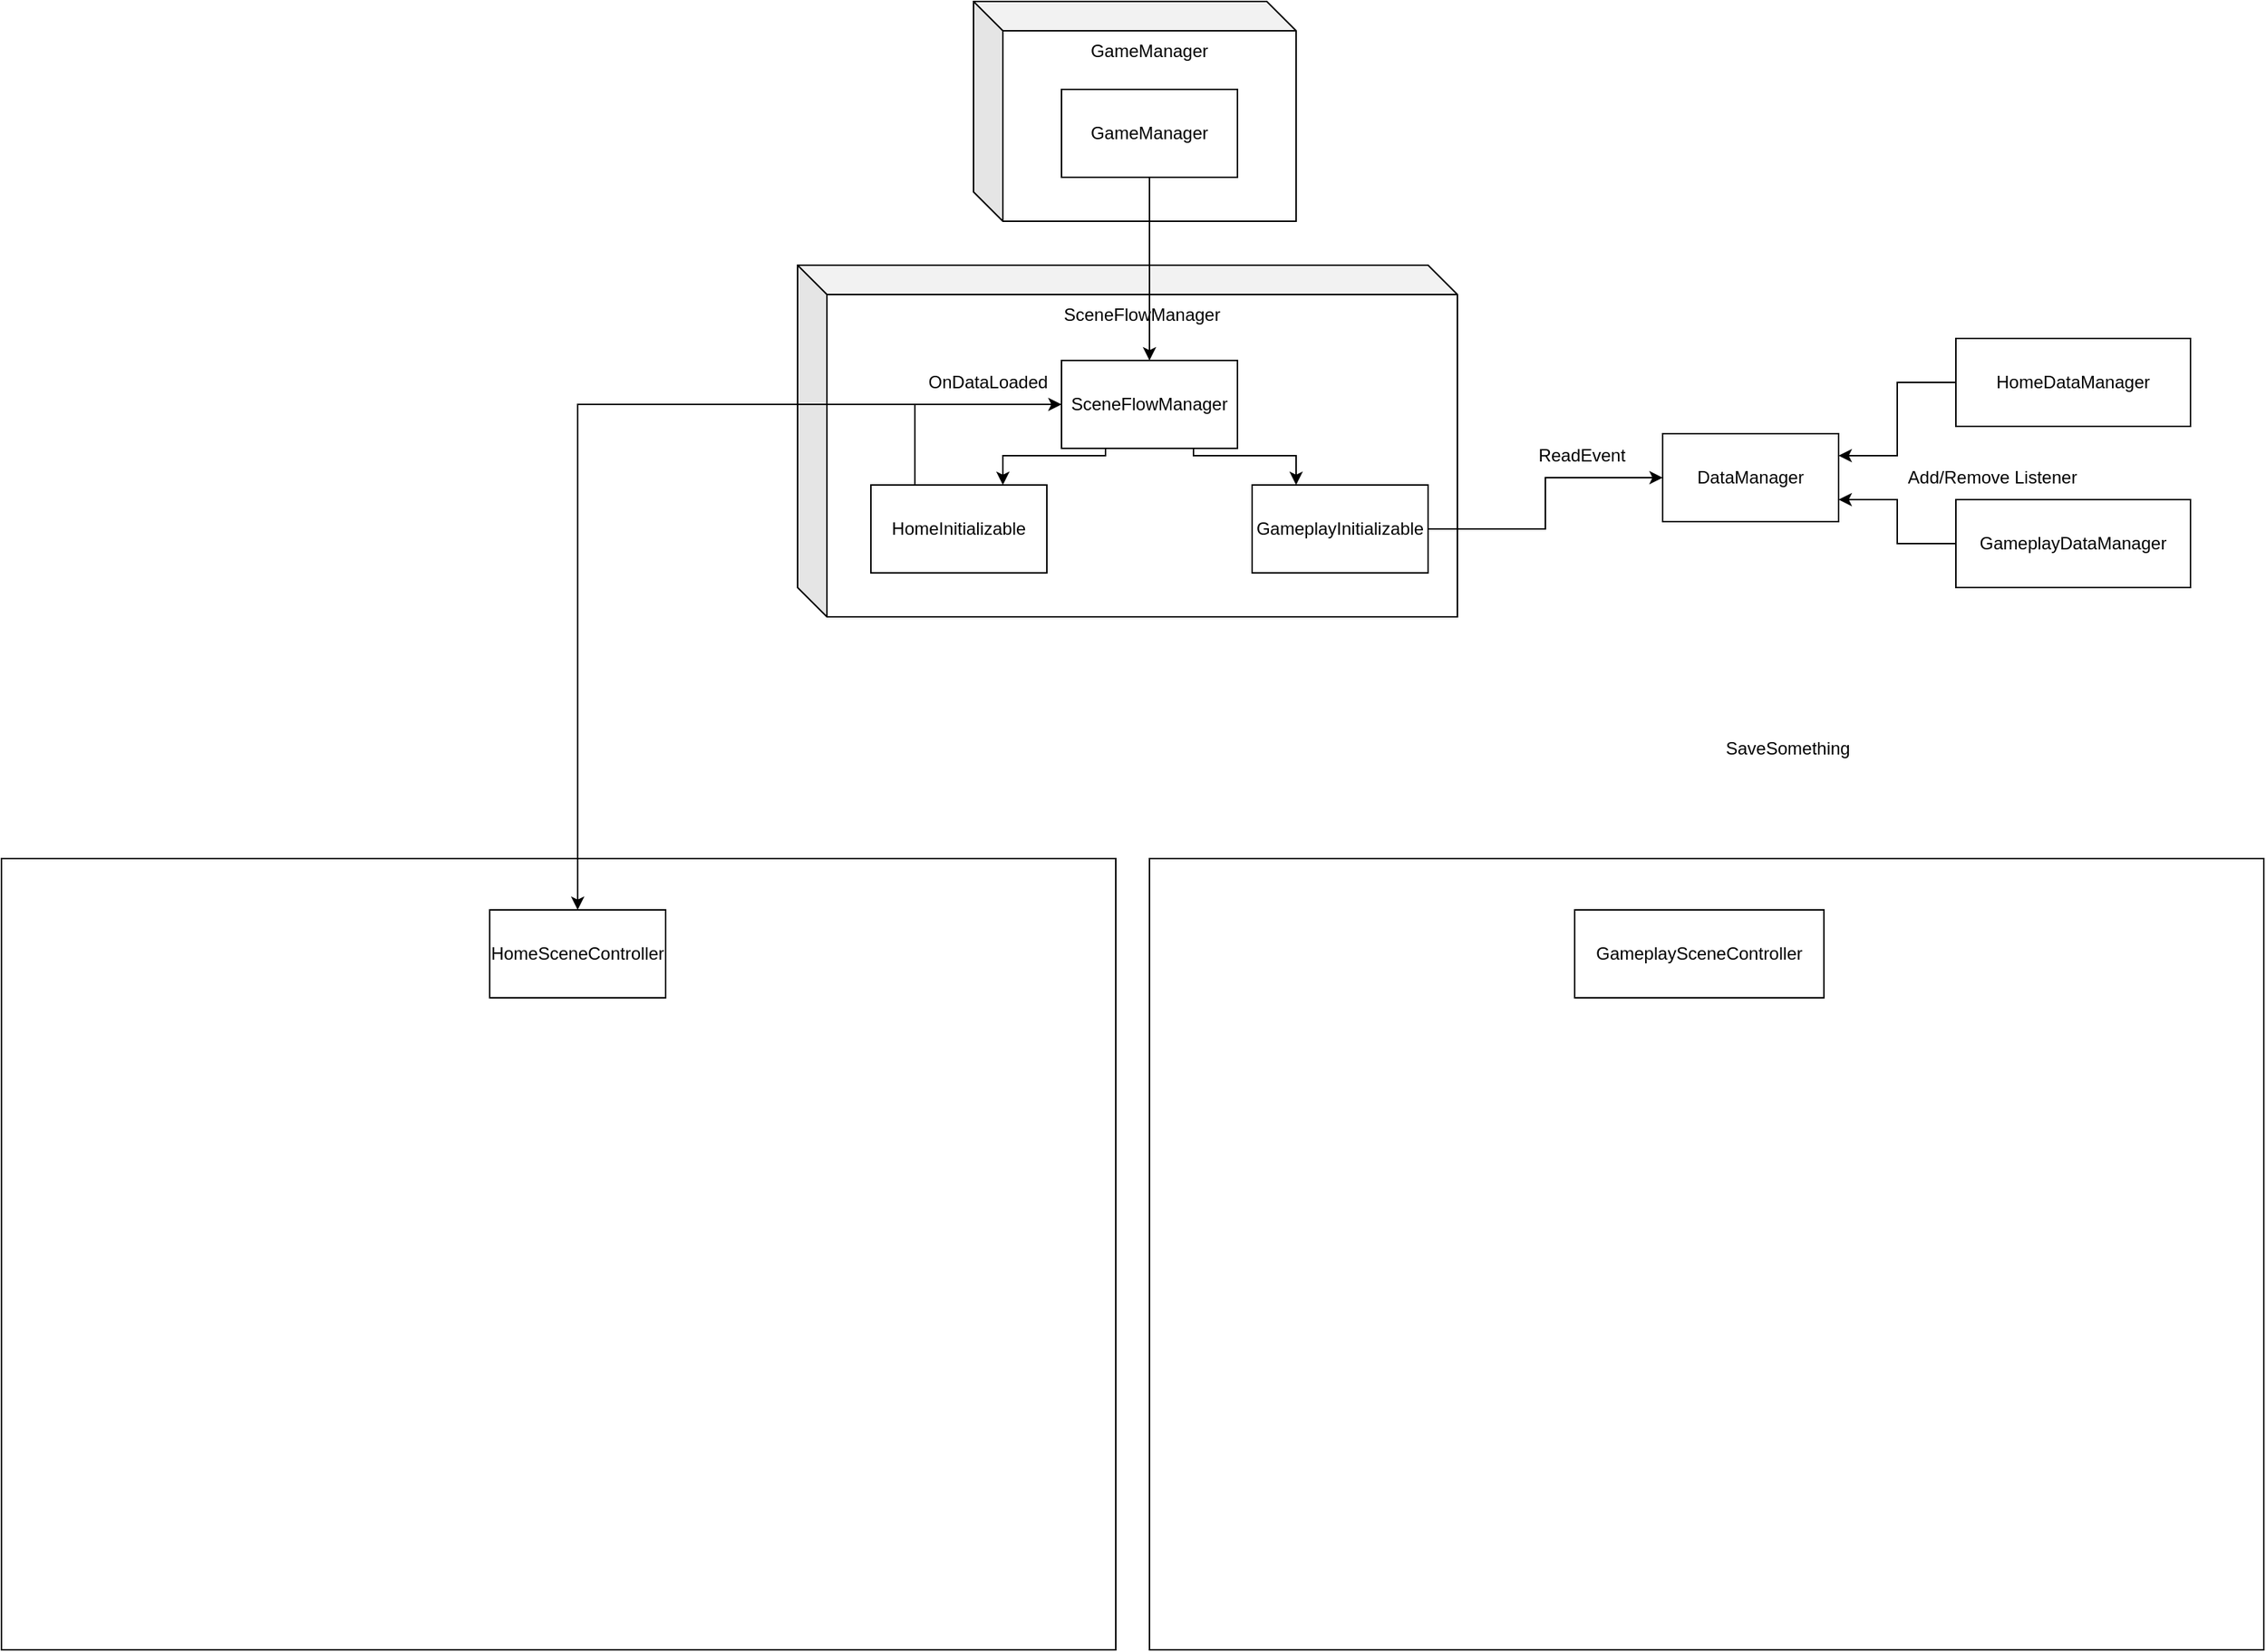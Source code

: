<mxfile version="14.6.13" type="device"><diagram id="EXD_DR4jXGKZF6h_pSeY" name="Página-1"><mxGraphModel dx="1673" dy="2127" grid="1" gridSize="10" guides="1" tooltips="1" connect="1" arrows="1" fold="1" page="1" pageScale="1" pageWidth="827" pageHeight="1169" math="0" shadow="0"><root><mxCell id="0"/><mxCell id="1" parent="0"/><mxCell id="3XLgkQfPALA7QHC0QRUy-8" value="SceneFlowManager&lt;br&gt;" style="shape=cube;whiteSpace=wrap;html=1;boundedLbl=1;backgroundOutline=1;darkOpacity=0.05;darkOpacity2=0.1;verticalAlign=top;" vertex="1" parent="1"><mxGeometry x="610" y="-90" width="450" height="240" as="geometry"/></mxCell><mxCell id="3XLgkQfPALA7QHC0QRUy-7" value="GameManager&lt;br&gt;&lt;br&gt;" style="shape=cube;whiteSpace=wrap;html=1;boundedLbl=1;backgroundOutline=1;darkOpacity=0.05;darkOpacity2=0.1;verticalAlign=top;" vertex="1" parent="1"><mxGeometry x="730" y="-270" width="220" height="150" as="geometry"/></mxCell><mxCell id="3XLgkQfPALA7QHC0QRUy-2" value="" style="rounded=0;whiteSpace=wrap;html=1;" vertex="1" parent="1"><mxGeometry x="67" y="315" width="760" height="540" as="geometry"/></mxCell><mxCell id="3XLgkQfPALA7QHC0QRUy-1" value="HomeSceneController&lt;br&gt;" style="rounded=0;whiteSpace=wrap;html=1;" vertex="1" parent="1"><mxGeometry x="400" y="350" width="120" height="60" as="geometry"/></mxCell><mxCell id="3XLgkQfPALA7QHC0QRUy-11" style="edgeStyle=orthogonalEdgeStyle;rounded=0;orthogonalLoop=1;jettySize=auto;html=1;exitX=0.5;exitY=1;exitDx=0;exitDy=0;entryX=0.5;entryY=0;entryDx=0;entryDy=0;" edge="1" parent="1" source="3XLgkQfPALA7QHC0QRUy-3" target="3XLgkQfPALA7QHC0QRUy-4"><mxGeometry relative="1" as="geometry"/></mxCell><mxCell id="3XLgkQfPALA7QHC0QRUy-3" value="GameManager" style="rounded=0;whiteSpace=wrap;html=1;" vertex="1" parent="1"><mxGeometry x="790" y="-210" width="120" height="60" as="geometry"/></mxCell><mxCell id="3XLgkQfPALA7QHC0QRUy-15" style="edgeStyle=orthogonalEdgeStyle;rounded=0;orthogonalLoop=1;jettySize=auto;html=1;exitX=0.25;exitY=1;exitDx=0;exitDy=0;entryX=0.75;entryY=0;entryDx=0;entryDy=0;" edge="1" parent="1" source="3XLgkQfPALA7QHC0QRUy-4" target="3XLgkQfPALA7QHC0QRUy-13"><mxGeometry relative="1" as="geometry"><Array as="points"><mxPoint x="820" y="40"/><mxPoint x="750" y="40"/></Array></mxGeometry></mxCell><mxCell id="3XLgkQfPALA7QHC0QRUy-16" style="edgeStyle=orthogonalEdgeStyle;rounded=0;orthogonalLoop=1;jettySize=auto;html=1;exitX=0.75;exitY=1;exitDx=0;exitDy=0;entryX=0.25;entryY=0;entryDx=0;entryDy=0;" edge="1" parent="1" source="3XLgkQfPALA7QHC0QRUy-4" target="3XLgkQfPALA7QHC0QRUy-14"><mxGeometry relative="1" as="geometry"><Array as="points"><mxPoint x="880" y="40"/><mxPoint x="950" y="40"/></Array></mxGeometry></mxCell><mxCell id="3XLgkQfPALA7QHC0QRUy-31" style="edgeStyle=orthogonalEdgeStyle;rounded=0;orthogonalLoop=1;jettySize=auto;html=1;exitX=0;exitY=0.5;exitDx=0;exitDy=0;entryX=0.5;entryY=0;entryDx=0;entryDy=0;" edge="1" parent="1" source="3XLgkQfPALA7QHC0QRUy-4" target="3XLgkQfPALA7QHC0QRUy-1"><mxGeometry relative="1" as="geometry"/></mxCell><mxCell id="3XLgkQfPALA7QHC0QRUy-4" value="SceneFlowManager" style="rounded=0;whiteSpace=wrap;html=1;" vertex="1" parent="1"><mxGeometry x="790" y="-25" width="120" height="60" as="geometry"/></mxCell><mxCell id="3XLgkQfPALA7QHC0QRUy-30" style="edgeStyle=orthogonalEdgeStyle;rounded=0;orthogonalLoop=1;jettySize=auto;html=1;exitX=0.25;exitY=0;exitDx=0;exitDy=0;entryX=0;entryY=0.5;entryDx=0;entryDy=0;" edge="1" parent="1" source="3XLgkQfPALA7QHC0QRUy-13" target="3XLgkQfPALA7QHC0QRUy-4"><mxGeometry relative="1" as="geometry"/></mxCell><mxCell id="3XLgkQfPALA7QHC0QRUy-13" value="HomeInitializable" style="rounded=0;whiteSpace=wrap;html=1;" vertex="1" parent="1"><mxGeometry x="660" y="60" width="120" height="60" as="geometry"/></mxCell><mxCell id="3XLgkQfPALA7QHC0QRUy-25" style="edgeStyle=orthogonalEdgeStyle;rounded=0;orthogonalLoop=1;jettySize=auto;html=1;exitX=1;exitY=0.5;exitDx=0;exitDy=0;entryX=0;entryY=0.5;entryDx=0;entryDy=0;" edge="1" parent="1" source="3XLgkQfPALA7QHC0QRUy-14" target="3XLgkQfPALA7QHC0QRUy-20"><mxGeometry relative="1" as="geometry"/></mxCell><mxCell id="3XLgkQfPALA7QHC0QRUy-14" value="GameplayInitializable" style="rounded=0;whiteSpace=wrap;html=1;" vertex="1" parent="1"><mxGeometry x="920" y="60" width="120" height="60" as="geometry"/></mxCell><mxCell id="3XLgkQfPALA7QHC0QRUy-20" value="DataManager" style="rounded=0;whiteSpace=wrap;html=1;" vertex="1" parent="1"><mxGeometry x="1200" y="25" width="120" height="60" as="geometry"/></mxCell><mxCell id="3XLgkQfPALA7QHC0QRUy-22" style="edgeStyle=orthogonalEdgeStyle;rounded=0;orthogonalLoop=1;jettySize=auto;html=1;exitX=0;exitY=0.5;exitDx=0;exitDy=0;entryX=1;entryY=0.25;entryDx=0;entryDy=0;" edge="1" parent="1" source="3XLgkQfPALA7QHC0QRUy-21" target="3XLgkQfPALA7QHC0QRUy-20"><mxGeometry relative="1" as="geometry"/></mxCell><mxCell id="3XLgkQfPALA7QHC0QRUy-21" value="HomeDataManager" style="rounded=0;whiteSpace=wrap;html=1;" vertex="1" parent="1"><mxGeometry x="1400" y="-40" width="160" height="60" as="geometry"/></mxCell><mxCell id="3XLgkQfPALA7QHC0QRUy-24" style="edgeStyle=orthogonalEdgeStyle;rounded=0;orthogonalLoop=1;jettySize=auto;html=1;exitX=0;exitY=0.5;exitDx=0;exitDy=0;entryX=1;entryY=0.75;entryDx=0;entryDy=0;" edge="1" parent="1" source="3XLgkQfPALA7QHC0QRUy-23" target="3XLgkQfPALA7QHC0QRUy-20"><mxGeometry relative="1" as="geometry"/></mxCell><mxCell id="3XLgkQfPALA7QHC0QRUy-23" value="GameplayDataManager&lt;br&gt;" style="rounded=0;whiteSpace=wrap;html=1;" vertex="1" parent="1"><mxGeometry x="1400" y="70" width="160" height="60" as="geometry"/></mxCell><mxCell id="3XLgkQfPALA7QHC0QRUy-26" value="ReadEvent" style="text;html=1;strokeColor=none;fillColor=none;align=center;verticalAlign=middle;whiteSpace=wrap;rounded=0;" vertex="1" parent="1"><mxGeometry x="1110" y="30" width="70" height="20" as="geometry"/></mxCell><mxCell id="3XLgkQfPALA7QHC0QRUy-29" value="Add/Remove Listener" style="text;html=1;strokeColor=none;fillColor=none;align=center;verticalAlign=middle;whiteSpace=wrap;rounded=0;" vertex="1" parent="1"><mxGeometry x="1360" y="45" width="130" height="20" as="geometry"/></mxCell><mxCell id="3XLgkQfPALA7QHC0QRUy-32" value="OnDataLoaded" style="text;html=1;strokeColor=none;fillColor=none;align=center;verticalAlign=middle;whiteSpace=wrap;rounded=0;" vertex="1" parent="1"><mxGeometry x="720" y="-20" width="40" height="20" as="geometry"/></mxCell><mxCell id="3XLgkQfPALA7QHC0QRUy-33" value="" style="rounded=0;whiteSpace=wrap;html=1;" vertex="1" parent="1"><mxGeometry x="850" y="315" width="760" height="540" as="geometry"/></mxCell><mxCell id="3XLgkQfPALA7QHC0QRUy-34" value="GameplaySceneController" style="rounded=0;whiteSpace=wrap;html=1;" vertex="1" parent="1"><mxGeometry x="1140" y="350" width="170" height="60" as="geometry"/></mxCell><mxCell id="3XLgkQfPALA7QHC0QRUy-38" value="SaveSomething" style="text;html=1;strokeColor=none;fillColor=none;align=center;verticalAlign=middle;whiteSpace=wrap;rounded=0;" vertex="1" parent="1"><mxGeometry x="1241" y="230" width="89" height="20" as="geometry"/></mxCell></root></mxGraphModel></diagram></mxfile>